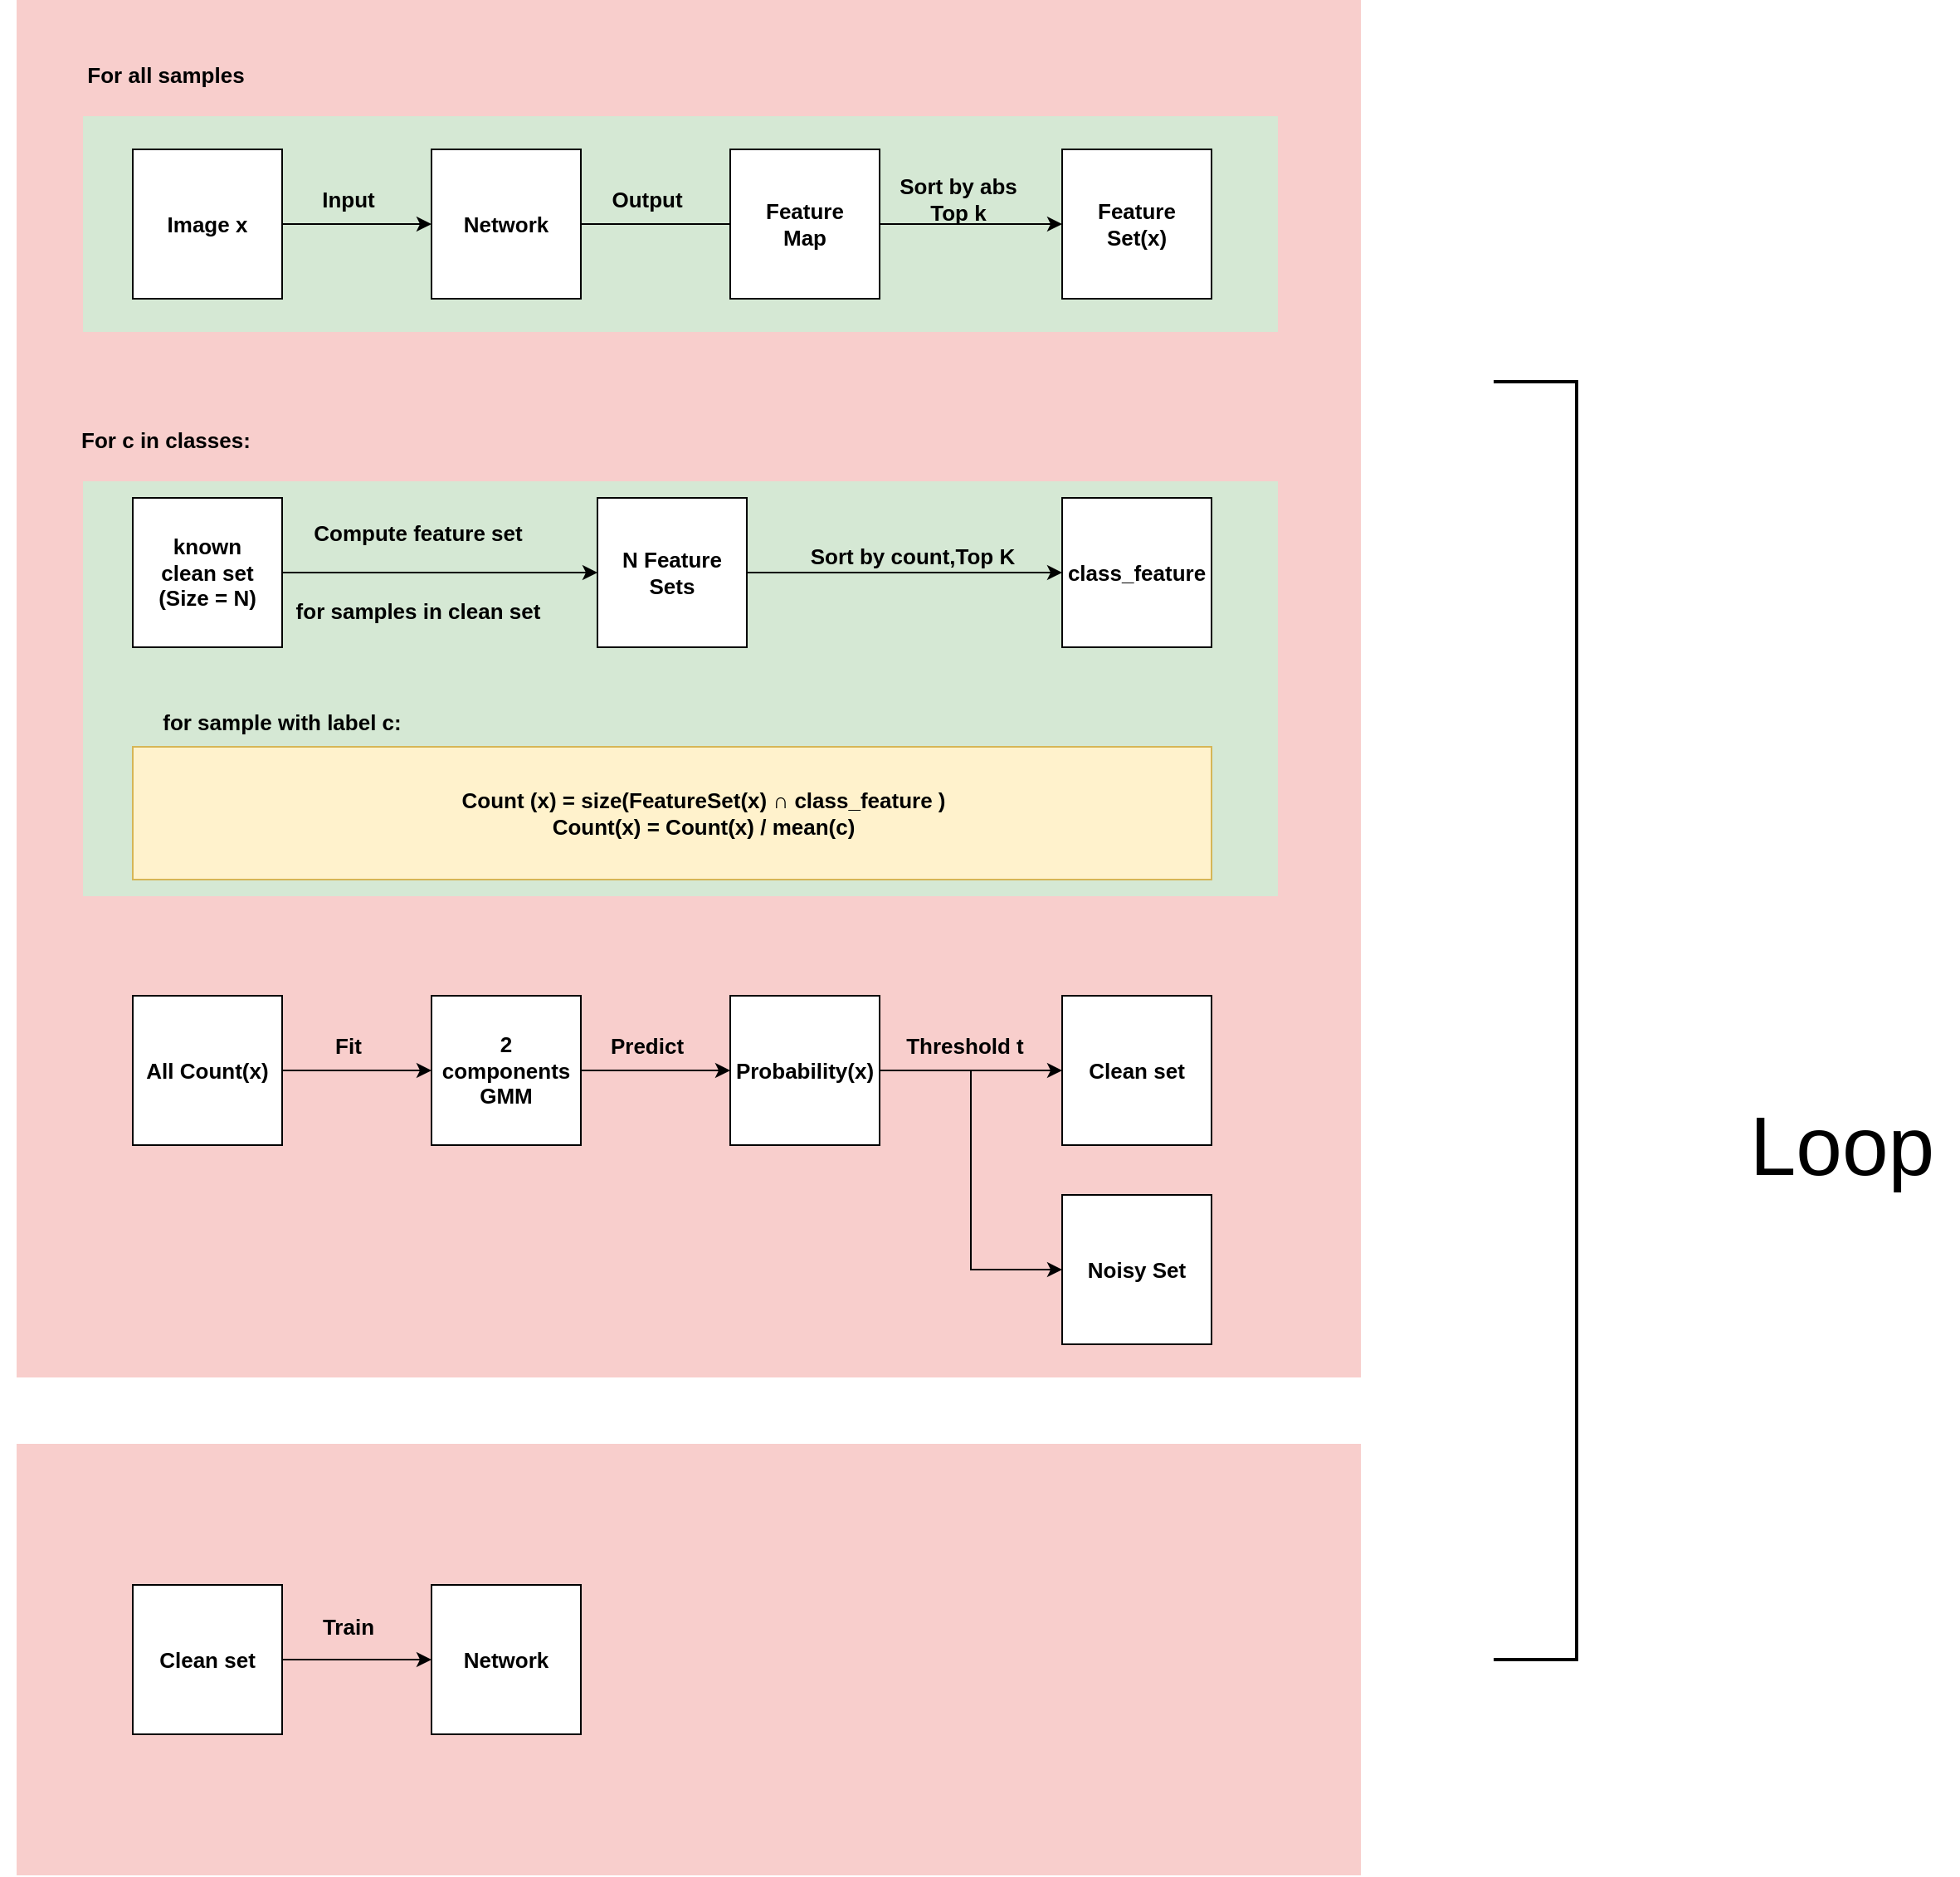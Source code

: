 <mxfile version="14.1.8" type="github">
  <diagram id="_77bt5ySumZhOAhG7SCS" name="Page-1">
    <mxGraphModel dx="3685" dy="1090" grid="1" gridSize="10" guides="1" tooltips="1" connect="1" arrows="1" fold="1" page="1" pageScale="1" pageWidth="827" pageHeight="1169" math="0" shadow="0">
      <root>
        <mxCell id="0" />
        <mxCell id="1" parent="0" />
        <mxCell id="r5eVdayxA1Z1PW6pDV7s-75" value="" style="rounded=0;whiteSpace=wrap;html=1;fontSize=13;fillColor=#f8cecc;strokeColor=none;" vertex="1" parent="1">
          <mxGeometry x="-1590" y="50" width="810" height="830" as="geometry" />
        </mxCell>
        <mxCell id="r5eVdayxA1Z1PW6pDV7s-54" value="" style="rounded=0;whiteSpace=wrap;html=1;fontSize=13;fillColor=#d5e8d4;strokeColor=none;" vertex="1" parent="1">
          <mxGeometry x="-1550" y="340" width="720" height="250" as="geometry" />
        </mxCell>
        <mxCell id="r5eVdayxA1Z1PW6pDV7s-57" value="" style="rounded=0;whiteSpace=wrap;html=1;fontSize=13;fillColor=#fff2cc;strokeColor=#d6b656;" vertex="1" parent="1">
          <mxGeometry x="-1520" y="500" width="650" height="80" as="geometry" />
        </mxCell>
        <mxCell id="r5eVdayxA1Z1PW6pDV7s-42" value="" style="rounded=0;whiteSpace=wrap;html=1;fontSize=13;fillColor=#d5e8d4;strokeColor=none;" vertex="1" parent="1">
          <mxGeometry x="-1550" y="120" width="720" height="130" as="geometry" />
        </mxCell>
        <mxCell id="r5eVdayxA1Z1PW6pDV7s-37" value="&lt;div style=&quot;font-size: 13px;&quot;&gt;Compute feature set&lt;/div&gt;&lt;div style=&quot;font-size: 13px;&quot;&gt;&lt;br style=&quot;font-size: 13px;&quot;&gt;&lt;/div&gt;&lt;div style=&quot;font-size: 13px;&quot;&gt;&lt;br style=&quot;font-size: 13px;&quot;&gt;&lt;/div&gt;&lt;div style=&quot;font-size: 13px;&quot;&gt;for samples in clean set&lt;br style=&quot;font-size: 13px;&quot;&gt;&lt;/div&gt;" style="text;html=1;strokeColor=none;fillColor=none;align=center;verticalAlign=middle;whiteSpace=wrap;rounded=0;fontStyle=1;fontSize=13;" vertex="1" parent="1">
          <mxGeometry x="-1448" y="350" width="200" height="90" as="geometry" />
        </mxCell>
        <object label="" Input="" id="r5eVdayxA1Z1PW6pDV7s-3">
          <mxCell style="edgeStyle=orthogonalEdgeStyle;rounded=0;orthogonalLoop=1;jettySize=auto;html=1;exitX=1;exitY=0.5;exitDx=0;exitDy=0;entryX=0;entryY=0.5;entryDx=0;entryDy=0;fontStyle=1;fontSize=13;" edge="1" parent="1" source="r5eVdayxA1Z1PW6pDV7s-1" target="r5eVdayxA1Z1PW6pDV7s-2">
            <mxGeometry relative="1" as="geometry" />
          </mxCell>
        </object>
        <mxCell id="r5eVdayxA1Z1PW6pDV7s-1" value="Image x" style="rounded=0;whiteSpace=wrap;html=1;fontStyle=1;fontSize=13;" vertex="1" parent="1">
          <mxGeometry x="-1520" y="140" width="90" height="90" as="geometry" />
        </mxCell>
        <mxCell id="r5eVdayxA1Z1PW6pDV7s-43" value="" style="edgeStyle=orthogonalEdgeStyle;rounded=0;orthogonalLoop=1;jettySize=auto;html=1;fontSize=13;fontColor=#000000;entryX=0;entryY=0.5;entryDx=0;entryDy=0;" edge="1" parent="1" source="r5eVdayxA1Z1PW6pDV7s-2" target="r5eVdayxA1Z1PW6pDV7s-7">
          <mxGeometry relative="1" as="geometry">
            <Array as="points">
              <mxPoint x="-1140" y="185" />
            </Array>
          </mxGeometry>
        </mxCell>
        <mxCell id="r5eVdayxA1Z1PW6pDV7s-2" value="Network" style="rounded=0;whiteSpace=wrap;html=1;fontStyle=1;fontSize=13;" vertex="1" parent="1">
          <mxGeometry x="-1340" y="140" width="90" height="90" as="geometry" />
        </mxCell>
        <mxCell id="r5eVdayxA1Z1PW6pDV7s-52" style="edgeStyle=orthogonalEdgeStyle;rounded=0;orthogonalLoop=1;jettySize=auto;html=1;exitX=1;exitY=0.5;exitDx=0;exitDy=0;fontSize=13;fontColor=#000000;" edge="1" parent="1" source="r5eVdayxA1Z1PW6pDV7s-7" target="r5eVdayxA1Z1PW6pDV7s-8">
          <mxGeometry relative="1" as="geometry" />
        </mxCell>
        <mxCell id="r5eVdayxA1Z1PW6pDV7s-7" value="Feature&lt;br style=&quot;font-size: 13px;&quot;&gt;Map" style="rounded=0;whiteSpace=wrap;html=1;fontStyle=1;fontSize=13;" vertex="1" parent="1">
          <mxGeometry x="-1160" y="140" width="90" height="90" as="geometry" />
        </mxCell>
        <mxCell id="r5eVdayxA1Z1PW6pDV7s-8" value="&lt;div style=&quot;font-size: 13px;&quot;&gt;Feature&lt;/div&gt;&lt;div style=&quot;font-size: 13px;&quot;&gt;Set(x)&lt;br style=&quot;font-size: 13px;&quot;&gt;&lt;/div&gt;" style="rounded=0;whiteSpace=wrap;html=1;fontStyle=1;fontSize=13;" vertex="1" parent="1">
          <mxGeometry x="-960" y="140" width="90" height="90" as="geometry" />
        </mxCell>
        <mxCell id="r5eVdayxA1Z1PW6pDV7s-13" value="Input" style="text;html=1;strokeColor=none;fillColor=none;align=center;verticalAlign=middle;whiteSpace=wrap;rounded=0;fontStyle=1;fontSize=13;" vertex="1" parent="1">
          <mxGeometry x="-1410" y="160" width="40" height="20" as="geometry" />
        </mxCell>
        <mxCell id="r5eVdayxA1Z1PW6pDV7s-14" value="Output" style="text;html=1;strokeColor=none;fillColor=none;align=center;verticalAlign=middle;whiteSpace=wrap;rounded=0;fontStyle=1;fontSize=13;" vertex="1" parent="1">
          <mxGeometry x="-1230" y="160" width="40" height="20" as="geometry" />
        </mxCell>
        <mxCell id="r5eVdayxA1Z1PW6pDV7s-32" value="For c in classes:" style="text;html=1;strokeColor=none;fillColor=none;align=center;verticalAlign=middle;whiteSpace=wrap;rounded=0;fontStyle=1;fontSize=13;" vertex="1" parent="1">
          <mxGeometry x="-1600" y="270" width="200" height="90" as="geometry" />
        </mxCell>
        <mxCell id="r5eVdayxA1Z1PW6pDV7s-39" style="edgeStyle=orthogonalEdgeStyle;rounded=0;orthogonalLoop=1;jettySize=auto;html=1;exitX=1;exitY=0.5;exitDx=0;exitDy=0;entryX=0;entryY=0.5;entryDx=0;entryDy=0;fontSize=13;" edge="1" parent="1" source="r5eVdayxA1Z1PW6pDV7s-33" target="r5eVdayxA1Z1PW6pDV7s-35">
          <mxGeometry relative="1" as="geometry" />
        </mxCell>
        <mxCell id="r5eVdayxA1Z1PW6pDV7s-33" value="&lt;div style=&quot;font-size: 13px;&quot;&gt;known &lt;br style=&quot;font-size: 13px;&quot;&gt;&lt;/div&gt;&lt;div style=&quot;font-size: 13px;&quot;&gt;clean set&lt;/div&gt;&lt;div style=&quot;font-size: 13px;&quot;&gt;(Size = N)&lt;br style=&quot;font-size: 13px;&quot;&gt;&lt;/div&gt;" style="rounded=0;whiteSpace=wrap;html=1;fontStyle=1;fontSize=13;" vertex="1" parent="1">
          <mxGeometry x="-1520" y="350" width="90" height="90" as="geometry" />
        </mxCell>
        <mxCell id="r5eVdayxA1Z1PW6pDV7s-47" style="edgeStyle=orthogonalEdgeStyle;rounded=0;orthogonalLoop=1;jettySize=auto;html=1;exitX=1;exitY=0.5;exitDx=0;exitDy=0;entryX=0;entryY=0.5;entryDx=0;entryDy=0;fontSize=13;fontColor=#000000;" edge="1" parent="1" source="r5eVdayxA1Z1PW6pDV7s-35" target="r5eVdayxA1Z1PW6pDV7s-46">
          <mxGeometry relative="1" as="geometry" />
        </mxCell>
        <mxCell id="r5eVdayxA1Z1PW6pDV7s-35" value="N Feature Sets" style="rounded=0;whiteSpace=wrap;html=1;fontStyle=1;fontSize=13;" vertex="1" parent="1">
          <mxGeometry x="-1240" y="350" width="90" height="90" as="geometry" />
        </mxCell>
        <mxCell id="r5eVdayxA1Z1PW6pDV7s-46" value="class_feature" style="rounded=0;whiteSpace=wrap;html=1;fontStyle=1;fontSize=13;" vertex="1" parent="1">
          <mxGeometry x="-960" y="350" width="90" height="90" as="geometry" />
        </mxCell>
        <mxCell id="r5eVdayxA1Z1PW6pDV7s-49" value="Sort by count,Top K" style="text;html=1;strokeColor=none;fillColor=none;align=center;verticalAlign=middle;whiteSpace=wrap;rounded=0;fontStyle=1;fontSize=13;" vertex="1" parent="1">
          <mxGeometry x="-1150" y="340" width="200" height="90" as="geometry" />
        </mxCell>
        <mxCell id="r5eVdayxA1Z1PW6pDV7s-11" value="&lt;div style=&quot;font-size: 13px;&quot;&gt;Sort by abs&lt;/div&gt;&lt;div style=&quot;font-size: 13px;&quot;&gt;Top k&lt;br style=&quot;font-size: 13px;&quot;&gt;&lt;/div&gt;" style="text;html=1;strokeColor=none;fillColor=none;align=center;verticalAlign=middle;whiteSpace=wrap;rounded=0;fontStyle=1;fontSize=13;" vertex="1" parent="1">
          <mxGeometry x="-1060" y="145" width="75" height="50" as="geometry" />
        </mxCell>
        <mxCell id="r5eVdayxA1Z1PW6pDV7s-55" value="For all samples" style="text;html=1;strokeColor=none;fillColor=none;align=center;verticalAlign=middle;whiteSpace=wrap;rounded=0;fontStyle=1;fontSize=13;" vertex="1" parent="1">
          <mxGeometry x="-1600" y="50" width="200" height="90" as="geometry" />
        </mxCell>
        <mxCell id="r5eVdayxA1Z1PW6pDV7s-56" value="for sample with label c:" style="text;html=1;strokeColor=none;fillColor=none;align=center;verticalAlign=middle;whiteSpace=wrap;rounded=0;fontStyle=1;fontSize=13;" vertex="1" parent="1">
          <mxGeometry x="-1530" y="440" width="200" height="90" as="geometry" />
        </mxCell>
        <mxCell id="r5eVdayxA1Z1PW6pDV7s-58" value="&lt;div style=&quot;font-size: 13px;&quot;&gt;Count (x) = size(FeatureSet(x) ∩ class_feature ) &lt;br style=&quot;font-size: 13px;&quot;&gt;&lt;/div&gt;&lt;div style=&quot;font-size: 13px;&quot;&gt;Count(x) = Count(x) / mean(c)&lt;br style=&quot;font-size: 13px;&quot;&gt;&lt;/div&gt;" style="text;html=1;strokeColor=none;fillColor=none;align=center;verticalAlign=middle;whiteSpace=wrap;rounded=0;fontStyle=1;fontSize=13;" vertex="1" parent="1">
          <mxGeometry x="-1531" y="500" width="710" height="80" as="geometry" />
        </mxCell>
        <mxCell id="r5eVdayxA1Z1PW6pDV7s-63" style="edgeStyle=orthogonalEdgeStyle;rounded=0;orthogonalLoop=1;jettySize=auto;html=1;exitX=1;exitY=0.5;exitDx=0;exitDy=0;entryX=0;entryY=0.5;entryDx=0;entryDy=0;fontSize=13;fontColor=#000000;" edge="1" parent="1" source="r5eVdayxA1Z1PW6pDV7s-61" target="r5eVdayxA1Z1PW6pDV7s-62">
          <mxGeometry relative="1" as="geometry" />
        </mxCell>
        <mxCell id="r5eVdayxA1Z1PW6pDV7s-61" value="All Count(x)" style="rounded=0;whiteSpace=wrap;html=1;fontStyle=1;fontSize=13;" vertex="1" parent="1">
          <mxGeometry x="-1520" y="650" width="90" height="90" as="geometry" />
        </mxCell>
        <mxCell id="r5eVdayxA1Z1PW6pDV7s-67" style="edgeStyle=orthogonalEdgeStyle;rounded=0;orthogonalLoop=1;jettySize=auto;html=1;exitX=1;exitY=0.5;exitDx=0;exitDy=0;entryX=0;entryY=0.5;entryDx=0;entryDy=0;fontSize=13;fontColor=#000000;" edge="1" parent="1" source="r5eVdayxA1Z1PW6pDV7s-62" target="r5eVdayxA1Z1PW6pDV7s-66">
          <mxGeometry relative="1" as="geometry" />
        </mxCell>
        <mxCell id="r5eVdayxA1Z1PW6pDV7s-62" value="2 components GMM" style="rounded=0;whiteSpace=wrap;html=1;fontStyle=1;fontSize=13;" vertex="1" parent="1">
          <mxGeometry x="-1340" y="650" width="90" height="90" as="geometry" />
        </mxCell>
        <mxCell id="r5eVdayxA1Z1PW6pDV7s-64" value="Fit" style="text;html=1;strokeColor=none;fillColor=none;align=center;verticalAlign=middle;whiteSpace=wrap;rounded=0;fontStyle=1;fontSize=13;" vertex="1" parent="1">
          <mxGeometry x="-1410" y="670" width="40" height="20" as="geometry" />
        </mxCell>
        <mxCell id="r5eVdayxA1Z1PW6pDV7s-71" style="edgeStyle=orthogonalEdgeStyle;rounded=0;orthogonalLoop=1;jettySize=auto;html=1;exitX=1;exitY=0.5;exitDx=0;exitDy=0;entryX=0;entryY=0.5;entryDx=0;entryDy=0;fontSize=13;fontColor=#000000;" edge="1" parent="1" source="r5eVdayxA1Z1PW6pDV7s-66" target="r5eVdayxA1Z1PW6pDV7s-70">
          <mxGeometry relative="1" as="geometry" />
        </mxCell>
        <mxCell id="r5eVdayxA1Z1PW6pDV7s-74" style="edgeStyle=orthogonalEdgeStyle;rounded=0;orthogonalLoop=1;jettySize=auto;html=1;exitX=1;exitY=0.5;exitDx=0;exitDy=0;entryX=0;entryY=0.5;entryDx=0;entryDy=0;fontSize=13;fontColor=#000000;" edge="1" parent="1" source="r5eVdayxA1Z1PW6pDV7s-66" target="r5eVdayxA1Z1PW6pDV7s-73">
          <mxGeometry relative="1" as="geometry" />
        </mxCell>
        <mxCell id="r5eVdayxA1Z1PW6pDV7s-66" value="Probability(x)" style="rounded=0;whiteSpace=wrap;html=1;fontStyle=1;fontSize=13;" vertex="1" parent="1">
          <mxGeometry x="-1160" y="650" width="90" height="90" as="geometry" />
        </mxCell>
        <mxCell id="r5eVdayxA1Z1PW6pDV7s-68" value="Predict" style="text;html=1;strokeColor=none;fillColor=none;align=center;verticalAlign=middle;whiteSpace=wrap;rounded=0;fontStyle=1;fontSize=13;" vertex="1" parent="1">
          <mxGeometry x="-1230" y="670" width="40" height="20" as="geometry" />
        </mxCell>
        <mxCell id="r5eVdayxA1Z1PW6pDV7s-70" value="Clean set" style="rounded=0;whiteSpace=wrap;html=1;fontStyle=1;fontSize=13;" vertex="1" parent="1">
          <mxGeometry x="-960" y="650" width="90" height="90" as="geometry" />
        </mxCell>
        <mxCell id="r5eVdayxA1Z1PW6pDV7s-72" value="Threshold t" style="text;html=1;strokeColor=none;fillColor=none;align=center;verticalAlign=middle;whiteSpace=wrap;rounded=0;fontStyle=1;fontSize=13;" vertex="1" parent="1">
          <mxGeometry x="-1060" y="670" width="82.5" height="20" as="geometry" />
        </mxCell>
        <mxCell id="r5eVdayxA1Z1PW6pDV7s-73" value="Noisy Set" style="rounded=0;whiteSpace=wrap;html=1;fontStyle=1;fontSize=13;" vertex="1" parent="1">
          <mxGeometry x="-960" y="770" width="90" height="90" as="geometry" />
        </mxCell>
        <mxCell id="r5eVdayxA1Z1PW6pDV7s-77" value="" style="rounded=0;whiteSpace=wrap;html=1;fontSize=13;fillColor=#f8cecc;strokeColor=none;" vertex="1" parent="1">
          <mxGeometry x="-1590" y="920" width="810" height="260" as="geometry" />
        </mxCell>
        <mxCell id="r5eVdayxA1Z1PW6pDV7s-80" style="edgeStyle=orthogonalEdgeStyle;rounded=0;orthogonalLoop=1;jettySize=auto;html=1;exitX=1;exitY=0.5;exitDx=0;exitDy=0;entryX=0;entryY=0.5;entryDx=0;entryDy=0;fontSize=13;fontColor=#000000;" edge="1" parent="1" source="r5eVdayxA1Z1PW6pDV7s-78" target="r5eVdayxA1Z1PW6pDV7s-79">
          <mxGeometry relative="1" as="geometry" />
        </mxCell>
        <mxCell id="r5eVdayxA1Z1PW6pDV7s-78" value="Clean set" style="rounded=0;whiteSpace=wrap;html=1;fontStyle=1;fontSize=13;" vertex="1" parent="1">
          <mxGeometry x="-1520" y="1005" width="90" height="90" as="geometry" />
        </mxCell>
        <mxCell id="r5eVdayxA1Z1PW6pDV7s-79" value="Network" style="rounded=0;whiteSpace=wrap;html=1;fontStyle=1;fontSize=13;" vertex="1" parent="1">
          <mxGeometry x="-1340" y="1005" width="90" height="90" as="geometry" />
        </mxCell>
        <mxCell id="r5eVdayxA1Z1PW6pDV7s-81" value="Train" style="text;html=1;strokeColor=none;fillColor=none;align=center;verticalAlign=middle;whiteSpace=wrap;rounded=0;fontStyle=1;fontSize=13;" vertex="1" parent="1">
          <mxGeometry x="-1410" y="1020" width="40" height="20" as="geometry" />
        </mxCell>
        <mxCell id="r5eVdayxA1Z1PW6pDV7s-82" value="" style="strokeWidth=2;html=1;shape=mxgraph.flowchart.annotation_1;align=left;pointerEvents=1;rounded=0;fontSize=13;fontColor=#000000;rotation=-180;" vertex="1" parent="1">
          <mxGeometry x="-700" y="280" width="50" height="770" as="geometry" />
        </mxCell>
        <mxCell id="r5eVdayxA1Z1PW6pDV7s-83" value="Loop" style="text;html=1;strokeColor=none;fillColor=none;align=center;verticalAlign=middle;whiteSpace=wrap;rounded=0;fontSize=50;fontColor=#000000;" vertex="1" parent="1">
          <mxGeometry x="-560" y="670" width="140" height="140" as="geometry" />
        </mxCell>
      </root>
    </mxGraphModel>
  </diagram>
</mxfile>
